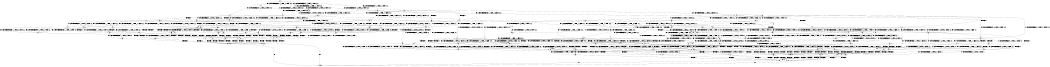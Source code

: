 digraph BCG {
size = "7, 10.5";
center = TRUE;
node [shape = circle];
0 [peripheries = 2];
0 -> 1 [label = "EX !0 !ATOMIC_EXCH_BRANCH (1, +0, TRUE, +0, 1, TRUE) !:0:1:2:"];
0 -> 2 [label = "EX !1 !ATOMIC_EXCH_BRANCH (1, +1, TRUE, +0, 3, TRUE) !:0:1:2:"];
0 -> 3 [label = "EX !2 !ATOMIC_EXCH_BRANCH (1, +1, TRUE, +0, 2, TRUE) !:0:1:2:"];
0 -> 4 [label = "EX !0 !ATOMIC_EXCH_BRANCH (1, +0, TRUE, +0, 1, TRUE) !:0:1:2:"];
1 -> 5 [label = "EX !2 !ATOMIC_EXCH_BRANCH (1, +1, TRUE, +0, 2, TRUE) !:0:1:2:"];
2 -> 6 [label = "EX !0 !ATOMIC_EXCH_BRANCH (1, +0, TRUE, +0, 1, FALSE) !:0:1:2:"];
2 -> 7 [label = "TERMINATE !1"];
2 -> 8 [label = "EX !2 !ATOMIC_EXCH_BRANCH (1, +1, TRUE, +0, 2, FALSE) !:0:1:2:"];
2 -> 9 [label = "EX !0 !ATOMIC_EXCH_BRANCH (1, +0, TRUE, +0, 1, FALSE) !:0:1:2:"];
3 -> 10 [label = "EX !0 !ATOMIC_EXCH_BRANCH (1, +0, TRUE, +0, 1, FALSE) !:0:1:2:"];
3 -> 11 [label = "TERMINATE !2"];
3 -> 12 [label = "EX !1 !ATOMIC_EXCH_BRANCH (1, +1, TRUE, +0, 3, FALSE) !:0:1:2:"];
3 -> 13 [label = "EX !0 !ATOMIC_EXCH_BRANCH (1, +0, TRUE, +0, 1, FALSE) !:0:1:2:"];
4 -> 5 [label = "EX !2 !ATOMIC_EXCH_BRANCH (1, +1, TRUE, +0, 2, TRUE) !:0:1:2:"];
4 -> 14 [label = "EX !1 !ATOMIC_EXCH_BRANCH (1, +1, TRUE, +0, 3, TRUE) !:0:1:2:"];
4 -> 15 [label = "EX !2 !ATOMIC_EXCH_BRANCH (1, +1, TRUE, +0, 2, TRUE) !:0:1:2:"];
4 -> 4 [label = "EX !0 !ATOMIC_EXCH_BRANCH (1, +0, TRUE, +0, 1, TRUE) !:0:1:2:"];
5 -> 10 [label = "EX !0 !ATOMIC_EXCH_BRANCH (1, +0, TRUE, +0, 1, FALSE) !:0:1:2:"];
6 -> 16 [label = "EX !2 !ATOMIC_EXCH_BRANCH (1, +1, TRUE, +0, 2, TRUE) !:0:1:2:"];
7 -> 17 [label = "EX !0 !ATOMIC_EXCH_BRANCH (1, +0, TRUE, +0, 1, FALSE) !:0:2:"];
7 -> 18 [label = "EX !2 !ATOMIC_EXCH_BRANCH (1, +1, TRUE, +0, 2, FALSE) !:0:2:"];
7 -> 19 [label = "EX !0 !ATOMIC_EXCH_BRANCH (1, +0, TRUE, +0, 1, FALSE) !:0:2:"];
8 -> 20 [label = "EX !0 !ATOMIC_EXCH_BRANCH (1, +0, TRUE, +0, 1, FALSE) !:0:1:2:"];
8 -> 21 [label = "TERMINATE !1"];
8 -> 22 [label = "TERMINATE !2"];
8 -> 23 [label = "EX !0 !ATOMIC_EXCH_BRANCH (1, +0, TRUE, +0, 1, FALSE) !:0:1:2:"];
9 -> 16 [label = "EX !2 !ATOMIC_EXCH_BRANCH (1, +1, TRUE, +0, 2, TRUE) !:0:1:2:"];
9 -> 24 [label = "TERMINATE !1"];
9 -> 25 [label = "TERMINATE !0"];
9 -> 26 [label = "EX !2 !ATOMIC_EXCH_BRANCH (1, +1, TRUE, +0, 2, TRUE) !:0:1:2:"];
10 -> 16 [label = "EX !1 !ATOMIC_EXCH_BRANCH (1, +1, TRUE, +0, 3, TRUE) !:0:1:2:"];
11 -> 27 [label = "EX !0 !ATOMIC_EXCH_BRANCH (1, +0, TRUE, +0, 1, FALSE) !:0:1:"];
11 -> 28 [label = "EX !1 !ATOMIC_EXCH_BRANCH (1, +1, TRUE, +0, 3, FALSE) !:0:1:"];
11 -> 29 [label = "EX !0 !ATOMIC_EXCH_BRANCH (1, +0, TRUE, +0, 1, FALSE) !:0:1:"];
12 -> 30 [label = "EX !1 !ATOMIC_EXCH_BRANCH (1, +0, TRUE, +1, 1, TRUE) !:0:1:2:"];
12 -> 31 [label = "TERMINATE !2"];
12 -> 32 [label = "EX !0 !ATOMIC_EXCH_BRANCH (1, +0, TRUE, +0, 1, FALSE) !:0:1:2:"];
12 -> 33 [label = "EX !1 !ATOMIC_EXCH_BRANCH (1, +0, TRUE, +1, 1, TRUE) !:0:1:2:"];
13 -> 16 [label = "EX !1 !ATOMIC_EXCH_BRANCH (1, +1, TRUE, +0, 3, TRUE) !:0:1:2:"];
13 -> 34 [label = "TERMINATE !2"];
13 -> 35 [label = "TERMINATE !0"];
13 -> 26 [label = "EX !1 !ATOMIC_EXCH_BRANCH (1, +1, TRUE, +0, 3, TRUE) !:0:1:2:"];
14 -> 6 [label = "EX !0 !ATOMIC_EXCH_BRANCH (1, +0, TRUE, +0, 1, FALSE) !:0:1:2:"];
14 -> 36 [label = "TERMINATE !1"];
14 -> 37 [label = "EX !2 !ATOMIC_EXCH_BRANCH (1, +1, TRUE, +0, 2, FALSE) !:0:1:2:"];
14 -> 9 [label = "EX !0 !ATOMIC_EXCH_BRANCH (1, +0, TRUE, +0, 1, FALSE) !:0:1:2:"];
15 -> 10 [label = "EX !0 !ATOMIC_EXCH_BRANCH (1, +0, TRUE, +0, 1, FALSE) !:0:1:2:"];
15 -> 38 [label = "TERMINATE !2"];
15 -> 39 [label = "EX !1 !ATOMIC_EXCH_BRANCH (1, +1, TRUE, +0, 3, FALSE) !:0:1:2:"];
15 -> 13 [label = "EX !0 !ATOMIC_EXCH_BRANCH (1, +0, TRUE, +0, 1, FALSE) !:0:1:2:"];
16 -> 40 [label = "TERMINATE !0"];
17 -> 41 [label = "EX !2 !ATOMIC_EXCH_BRANCH (1, +1, TRUE, +0, 2, TRUE) !:0:2:"];
18 -> 42 [label = "EX !0 !ATOMIC_EXCH_BRANCH (1, +0, TRUE, +0, 1, FALSE) !:0:2:"];
18 -> 43 [label = "TERMINATE !2"];
18 -> 44 [label = "EX !0 !ATOMIC_EXCH_BRANCH (1, +0, TRUE, +0, 1, FALSE) !:0:2:"];
19 -> 41 [label = "EX !2 !ATOMIC_EXCH_BRANCH (1, +1, TRUE, +0, 2, TRUE) !:0:2:"];
19 -> 45 [label = "TERMINATE !0"];
19 -> 46 [label = "EX !2 !ATOMIC_EXCH_BRANCH (1, +1, TRUE, +0, 2, TRUE) !:0:2:"];
20 -> 47 [label = "TERMINATE !0"];
21 -> 42 [label = "EX !0 !ATOMIC_EXCH_BRANCH (1, +0, TRUE, +0, 1, FALSE) !:0:2:"];
21 -> 43 [label = "TERMINATE !2"];
21 -> 44 [label = "EX !0 !ATOMIC_EXCH_BRANCH (1, +0, TRUE, +0, 1, FALSE) !:0:2:"];
22 -> 48 [label = "EX !0 !ATOMIC_EXCH_BRANCH (1, +0, TRUE, +0, 1, FALSE) !:0:1:"];
22 -> 43 [label = "TERMINATE !1"];
22 -> 49 [label = "EX !0 !ATOMIC_EXCH_BRANCH (1, +0, TRUE, +0, 1, FALSE) !:0:1:"];
23 -> 47 [label = "TERMINATE !0"];
23 -> 50 [label = "TERMINATE !1"];
23 -> 51 [label = "TERMINATE !2"];
23 -> 52 [label = "TERMINATE !0"];
24 -> 41 [label = "EX !2 !ATOMIC_EXCH_BRANCH (1, +1, TRUE, +0, 2, TRUE) !:0:2:"];
24 -> 45 [label = "TERMINATE !0"];
24 -> 46 [label = "EX !2 !ATOMIC_EXCH_BRANCH (1, +1, TRUE, +0, 2, TRUE) !:0:2:"];
25 -> 53 [label = "EX !2 !ATOMIC_EXCH_BRANCH (1, +1, TRUE, +0, 2, TRUE) !:1:2:"];
25 -> 45 [label = "TERMINATE !1"];
25 -> 54 [label = "EX !2 !ATOMIC_EXCH_BRANCH (1, +1, TRUE, +0, 2, TRUE) !:1:2:"];
26 -> 40 [label = "TERMINATE !0"];
26 -> 55 [label = "TERMINATE !1"];
26 -> 56 [label = "TERMINATE !2"];
26 -> 57 [label = "TERMINATE !0"];
27 -> 58 [label = "EX !1 !ATOMIC_EXCH_BRANCH (1, +1, TRUE, +0, 3, TRUE) !:0:1:"];
28 -> 59 [label = "EX !1 !ATOMIC_EXCH_BRANCH (1, +0, TRUE, +1, 1, TRUE) !:0:1:"];
28 -> 60 [label = "EX !0 !ATOMIC_EXCH_BRANCH (1, +0, TRUE, +0, 1, FALSE) !:0:1:"];
28 -> 61 [label = "EX !1 !ATOMIC_EXCH_BRANCH (1, +0, TRUE, +1, 1, TRUE) !:0:1:"];
29 -> 58 [label = "EX !1 !ATOMIC_EXCH_BRANCH (1, +1, TRUE, +0, 3, TRUE) !:0:1:"];
29 -> 62 [label = "TERMINATE !0"];
29 -> 63 [label = "EX !1 !ATOMIC_EXCH_BRANCH (1, +1, TRUE, +0, 3, TRUE) !:0:1:"];
30 -> 64 [label = "EX !1 !ATOMIC_EXCH_BRANCH (1, +1, TRUE, +0, 3, TRUE) !:0:1:2:"];
31 -> 59 [label = "EX !1 !ATOMIC_EXCH_BRANCH (1, +0, TRUE, +1, 1, TRUE) !:0:1:"];
31 -> 60 [label = "EX !0 !ATOMIC_EXCH_BRANCH (1, +0, TRUE, +0, 1, FALSE) !:0:1:"];
31 -> 61 [label = "EX !1 !ATOMIC_EXCH_BRANCH (1, +0, TRUE, +1, 1, TRUE) !:0:1:"];
32 -> 65 [label = "EX !1 !ATOMIC_EXCH_BRANCH (1, +0, TRUE, +1, 1, FALSE) !:0:1:2:"];
32 -> 66 [label = "TERMINATE !2"];
32 -> 67 [label = "TERMINATE !0"];
32 -> 68 [label = "EX !1 !ATOMIC_EXCH_BRANCH (1, +0, TRUE, +1, 1, FALSE) !:0:1:2:"];
33 -> 64 [label = "EX !1 !ATOMIC_EXCH_BRANCH (1, +1, TRUE, +0, 3, TRUE) !:0:1:2:"];
33 -> 69 [label = "TERMINATE !2"];
33 -> 70 [label = "EX !0 !ATOMIC_EXCH_BRANCH (1, +0, TRUE, +0, 1, TRUE) !:0:1:2:"];
33 -> 71 [label = "EX !1 !ATOMIC_EXCH_BRANCH (1, +1, TRUE, +0, 3, TRUE) !:0:1:2:"];
34 -> 58 [label = "EX !1 !ATOMIC_EXCH_BRANCH (1, +1, TRUE, +0, 3, TRUE) !:0:1:"];
34 -> 62 [label = "TERMINATE !0"];
34 -> 63 [label = "EX !1 !ATOMIC_EXCH_BRANCH (1, +1, TRUE, +0, 3, TRUE) !:0:1:"];
35 -> 53 [label = "EX !1 !ATOMIC_EXCH_BRANCH (1, +1, TRUE, +0, 3, TRUE) !:1:2:"];
35 -> 62 [label = "TERMINATE !2"];
35 -> 54 [label = "EX !1 !ATOMIC_EXCH_BRANCH (1, +1, TRUE, +0, 3, TRUE) !:1:2:"];
36 -> 17 [label = "EX !0 !ATOMIC_EXCH_BRANCH (1, +0, TRUE, +0, 1, FALSE) !:0:2:"];
36 -> 72 [label = "EX !2 !ATOMIC_EXCH_BRANCH (1, +1, TRUE, +0, 2, FALSE) !:0:2:"];
36 -> 19 [label = "EX !0 !ATOMIC_EXCH_BRANCH (1, +0, TRUE, +0, 1, FALSE) !:0:2:"];
37 -> 20 [label = "EX !0 !ATOMIC_EXCH_BRANCH (1, +0, TRUE, +0, 1, FALSE) !:0:1:2:"];
37 -> 73 [label = "TERMINATE !1"];
37 -> 74 [label = "TERMINATE !2"];
37 -> 23 [label = "EX !0 !ATOMIC_EXCH_BRANCH (1, +0, TRUE, +0, 1, FALSE) !:0:1:2:"];
38 -> 27 [label = "EX !0 !ATOMIC_EXCH_BRANCH (1, +0, TRUE, +0, 1, FALSE) !:0:1:"];
38 -> 75 [label = "EX !1 !ATOMIC_EXCH_BRANCH (1, +1, TRUE, +0, 3, FALSE) !:0:1:"];
38 -> 29 [label = "EX !0 !ATOMIC_EXCH_BRANCH (1, +0, TRUE, +0, 1, FALSE) !:0:1:"];
39 -> 76 [label = "EX !0 !ATOMIC_EXCH_BRANCH (1, +0, TRUE, +0, 1, FALSE) !:0:1:2:"];
39 -> 77 [label = "TERMINATE !2"];
39 -> 78 [label = "EX !1 !ATOMIC_EXCH_BRANCH (1, +0, TRUE, +1, 1, TRUE) !:0:1:2:"];
39 -> 32 [label = "EX !0 !ATOMIC_EXCH_BRANCH (1, +0, TRUE, +0, 1, FALSE) !:0:1:2:"];
40 -> 79 [label = "TERMINATE !2"];
41 -> 80 [label = "TERMINATE !0"];
42 -> 81 [label = "TERMINATE !0"];
43 -> 82 [label = "EX !0 !ATOMIC_EXCH_BRANCH (1, +0, TRUE, +0, 1, FALSE) !:0:"];
43 -> 83 [label = "EX !0 !ATOMIC_EXCH_BRANCH (1, +0, TRUE, +0, 1, FALSE) !:0:"];
44 -> 81 [label = "TERMINATE !0"];
44 -> 84 [label = "TERMINATE !2"];
44 -> 85 [label = "TERMINATE !0"];
45 -> 86 [label = "EX !2 !ATOMIC_EXCH_BRANCH (1, +1, TRUE, +0, 2, TRUE) !:2:"];
45 -> 87 [label = "EX !2 !ATOMIC_EXCH_BRANCH (1, +1, TRUE, +0, 2, TRUE) !:2:"];
46 -> 80 [label = "TERMINATE !0"];
46 -> 88 [label = "TERMINATE !2"];
46 -> 89 [label = "TERMINATE !0"];
47 -> 90 [label = "TERMINATE !2"];
48 -> 90 [label = "TERMINATE !0"];
49 -> 90 [label = "TERMINATE !0"];
49 -> 84 [label = "TERMINATE !1"];
49 -> 91 [label = "TERMINATE !0"];
50 -> 81 [label = "TERMINATE !0"];
50 -> 84 [label = "TERMINATE !2"];
50 -> 85 [label = "TERMINATE !0"];
51 -> 90 [label = "TERMINATE !0"];
51 -> 84 [label = "TERMINATE !1"];
51 -> 91 [label = "TERMINATE !0"];
52 -> 90 [label = "TERMINATE !2"];
52 -> 85 [label = "TERMINATE !1"];
52 -> 91 [label = "TERMINATE !2"];
53 -> 79 [label = "TERMINATE !2"];
54 -> 79 [label = "TERMINATE !2"];
54 -> 89 [label = "TERMINATE !1"];
54 -> 92 [label = "TERMINATE !2"];
55 -> 80 [label = "TERMINATE !0"];
55 -> 88 [label = "TERMINATE !2"];
55 -> 89 [label = "TERMINATE !0"];
56 -> 79 [label = "TERMINATE !0"];
56 -> 88 [label = "TERMINATE !1"];
56 -> 92 [label = "TERMINATE !0"];
57 -> 79 [label = "TERMINATE !2"];
57 -> 89 [label = "TERMINATE !1"];
57 -> 92 [label = "TERMINATE !2"];
58 -> 79 [label = "TERMINATE !0"];
59 -> 93 [label = "EX !1 !ATOMIC_EXCH_BRANCH (1, +1, TRUE, +0, 3, TRUE) !:0:1:"];
60 -> 94 [label = "EX !1 !ATOMIC_EXCH_BRANCH (1, +0, TRUE, +1, 1, FALSE) !:0:1:"];
60 -> 95 [label = "TERMINATE !0"];
60 -> 96 [label = "EX !1 !ATOMIC_EXCH_BRANCH (1, +0, TRUE, +1, 1, FALSE) !:0:1:"];
61 -> 93 [label = "EX !1 !ATOMIC_EXCH_BRANCH (1, +1, TRUE, +0, 3, TRUE) !:0:1:"];
61 -> 97 [label = "EX !0 !ATOMIC_EXCH_BRANCH (1, +0, TRUE, +0, 1, TRUE) !:0:1:"];
61 -> 98 [label = "EX !1 !ATOMIC_EXCH_BRANCH (1, +1, TRUE, +0, 3, TRUE) !:0:1:"];
62 -> 99 [label = "EX !1 !ATOMIC_EXCH_BRANCH (1, +1, TRUE, +0, 3, TRUE) !:1:"];
62 -> 100 [label = "EX !1 !ATOMIC_EXCH_BRANCH (1, +1, TRUE, +0, 3, TRUE) !:1:"];
63 -> 79 [label = "TERMINATE !0"];
63 -> 88 [label = "TERMINATE !1"];
63 -> 92 [label = "TERMINATE !0"];
64 -> 20 [label = "EX !0 !ATOMIC_EXCH_BRANCH (1, +0, TRUE, +0, 1, FALSE) !:0:1:2:"];
65 -> 47 [label = "TERMINATE !0"];
66 -> 94 [label = "EX !1 !ATOMIC_EXCH_BRANCH (1, +0, TRUE, +1, 1, FALSE) !:0:1:"];
66 -> 95 [label = "TERMINATE !0"];
66 -> 96 [label = "EX !1 !ATOMIC_EXCH_BRANCH (1, +0, TRUE, +1, 1, FALSE) !:0:1:"];
67 -> 101 [label = "EX !1 !ATOMIC_EXCH_BRANCH (1, +0, TRUE, +1, 1, FALSE) !:1:2:"];
67 -> 95 [label = "TERMINATE !2"];
67 -> 102 [label = "EX !1 !ATOMIC_EXCH_BRANCH (1, +0, TRUE, +1, 1, FALSE) !:1:2:"];
68 -> 47 [label = "TERMINATE !0"];
68 -> 50 [label = "TERMINATE !1"];
68 -> 51 [label = "TERMINATE !2"];
68 -> 52 [label = "TERMINATE !0"];
69 -> 93 [label = "EX !1 !ATOMIC_EXCH_BRANCH (1, +1, TRUE, +0, 3, TRUE) !:0:1:"];
69 -> 97 [label = "EX !0 !ATOMIC_EXCH_BRANCH (1, +0, TRUE, +0, 1, TRUE) !:0:1:"];
69 -> 98 [label = "EX !1 !ATOMIC_EXCH_BRANCH (1, +1, TRUE, +0, 3, TRUE) !:0:1:"];
70 -> 103 [label = "EX !1 !ATOMIC_EXCH_BRANCH (1, +1, TRUE, +0, 3, TRUE) !:0:1:2:"];
70 -> 104 [label = "TERMINATE !2"];
70 -> 105 [label = "EX !1 !ATOMIC_EXCH_BRANCH (1, +1, TRUE, +0, 3, TRUE) !:0:1:2:"];
70 -> 70 [label = "EX !0 !ATOMIC_EXCH_BRANCH (1, +0, TRUE, +0, 1, TRUE) !:0:1:2:"];
71 -> 20 [label = "EX !0 !ATOMIC_EXCH_BRANCH (1, +0, TRUE, +0, 1, FALSE) !:0:1:2:"];
71 -> 21 [label = "TERMINATE !1"];
71 -> 22 [label = "TERMINATE !2"];
71 -> 23 [label = "EX !0 !ATOMIC_EXCH_BRANCH (1, +0, TRUE, +0, 1, FALSE) !:0:1:2:"];
72 -> 42 [label = "EX !0 !ATOMIC_EXCH_BRANCH (1, +0, TRUE, +0, 1, FALSE) !:0:2:"];
72 -> 106 [label = "TERMINATE !2"];
72 -> 44 [label = "EX !0 !ATOMIC_EXCH_BRANCH (1, +0, TRUE, +0, 1, FALSE) !:0:2:"];
73 -> 42 [label = "EX !0 !ATOMIC_EXCH_BRANCH (1, +0, TRUE, +0, 1, FALSE) !:0:2:"];
73 -> 106 [label = "TERMINATE !2"];
73 -> 44 [label = "EX !0 !ATOMIC_EXCH_BRANCH (1, +0, TRUE, +0, 1, FALSE) !:0:2:"];
74 -> 48 [label = "EX !0 !ATOMIC_EXCH_BRANCH (1, +0, TRUE, +0, 1, FALSE) !:0:1:"];
74 -> 106 [label = "TERMINATE !1"];
74 -> 49 [label = "EX !0 !ATOMIC_EXCH_BRANCH (1, +0, TRUE, +0, 1, FALSE) !:0:1:"];
75 -> 107 [label = "EX !0 !ATOMIC_EXCH_BRANCH (1, +0, TRUE, +0, 1, FALSE) !:0:1:"];
75 -> 108 [label = "EX !1 !ATOMIC_EXCH_BRANCH (1, +0, TRUE, +1, 1, TRUE) !:0:1:"];
75 -> 60 [label = "EX !0 !ATOMIC_EXCH_BRANCH (1, +0, TRUE, +0, 1, FALSE) !:0:1:"];
76 -> 65 [label = "EX !1 !ATOMIC_EXCH_BRANCH (1, +0, TRUE, +1, 1, FALSE) !:0:1:2:"];
77 -> 107 [label = "EX !0 !ATOMIC_EXCH_BRANCH (1, +0, TRUE, +0, 1, FALSE) !:0:1:"];
77 -> 108 [label = "EX !1 !ATOMIC_EXCH_BRANCH (1, +0, TRUE, +1, 1, TRUE) !:0:1:"];
77 -> 60 [label = "EX !0 !ATOMIC_EXCH_BRANCH (1, +0, TRUE, +0, 1, FALSE) !:0:1:"];
78 -> 109 [label = "EX !0 !ATOMIC_EXCH_BRANCH (1, +0, TRUE, +0, 1, TRUE) !:0:1:2:"];
78 -> 104 [label = "TERMINATE !2"];
78 -> 105 [label = "EX !1 !ATOMIC_EXCH_BRANCH (1, +1, TRUE, +0, 3, TRUE) !:0:1:2:"];
78 -> 70 [label = "EX !0 !ATOMIC_EXCH_BRANCH (1, +0, TRUE, +0, 1, TRUE) !:0:1:2:"];
79 -> 110 [label = "TERMINATE !1"];
80 -> 110 [label = "TERMINATE !2"];
81 -> 111 [label = "TERMINATE !2"];
82 -> 111 [label = "TERMINATE !0"];
83 -> 111 [label = "TERMINATE !0"];
83 -> 112 [label = "TERMINATE !0"];
84 -> 111 [label = "TERMINATE !0"];
84 -> 112 [label = "TERMINATE !0"];
85 -> 111 [label = "TERMINATE !2"];
85 -> 112 [label = "TERMINATE !2"];
86 -> 110 [label = "TERMINATE !2"];
87 -> 110 [label = "TERMINATE !2"];
87 -> 113 [label = "TERMINATE !2"];
88 -> 110 [label = "TERMINATE !0"];
88 -> 113 [label = "TERMINATE !0"];
89 -> 110 [label = "TERMINATE !2"];
89 -> 113 [label = "TERMINATE !2"];
90 -> 111 [label = "TERMINATE !1"];
91 -> 111 [label = "TERMINATE !1"];
91 -> 112 [label = "TERMINATE !1"];
92 -> 110 [label = "TERMINATE !1"];
92 -> 113 [label = "TERMINATE !1"];
93 -> 48 [label = "EX !0 !ATOMIC_EXCH_BRANCH (1, +0, TRUE, +0, 1, FALSE) !:0:1:"];
94 -> 90 [label = "TERMINATE !0"];
95 -> 114 [label = "EX !1 !ATOMIC_EXCH_BRANCH (1, +0, TRUE, +1, 1, FALSE) !:1:"];
95 -> 115 [label = "EX !1 !ATOMIC_EXCH_BRANCH (1, +0, TRUE, +1, 1, FALSE) !:1:"];
96 -> 90 [label = "TERMINATE !0"];
96 -> 84 [label = "TERMINATE !1"];
96 -> 91 [label = "TERMINATE !0"];
97 -> 116 [label = "EX !1 !ATOMIC_EXCH_BRANCH (1, +1, TRUE, +0, 3, TRUE) !:0:1:"];
97 -> 117 [label = "EX !1 !ATOMIC_EXCH_BRANCH (1, +1, TRUE, +0, 3, TRUE) !:0:1:"];
97 -> 97 [label = "EX !0 !ATOMIC_EXCH_BRANCH (1, +0, TRUE, +0, 1, TRUE) !:0:1:"];
98 -> 48 [label = "EX !0 !ATOMIC_EXCH_BRANCH (1, +0, TRUE, +0, 1, FALSE) !:0:1:"];
98 -> 43 [label = "TERMINATE !1"];
98 -> 49 [label = "EX !0 !ATOMIC_EXCH_BRANCH (1, +0, TRUE, +0, 1, FALSE) !:0:1:"];
99 -> 110 [label = "TERMINATE !1"];
100 -> 110 [label = "TERMINATE !1"];
100 -> 113 [label = "TERMINATE !1"];
101 -> 90 [label = "TERMINATE !2"];
102 -> 90 [label = "TERMINATE !2"];
102 -> 85 [label = "TERMINATE !1"];
102 -> 91 [label = "TERMINATE !2"];
103 -> 20 [label = "EX !0 !ATOMIC_EXCH_BRANCH (1, +0, TRUE, +0, 1, FALSE) !:0:1:2:"];
104 -> 118 [label = "EX !0 !ATOMIC_EXCH_BRANCH (1, +0, TRUE, +0, 1, TRUE) !:0:1:"];
104 -> 117 [label = "EX !1 !ATOMIC_EXCH_BRANCH (1, +1, TRUE, +0, 3, TRUE) !:0:1:"];
104 -> 97 [label = "EX !0 !ATOMIC_EXCH_BRANCH (1, +0, TRUE, +0, 1, TRUE) !:0:1:"];
105 -> 20 [label = "EX !0 !ATOMIC_EXCH_BRANCH (1, +0, TRUE, +0, 1, FALSE) !:0:1:2:"];
105 -> 73 [label = "TERMINATE !1"];
105 -> 74 [label = "TERMINATE !2"];
105 -> 23 [label = "EX !0 !ATOMIC_EXCH_BRANCH (1, +0, TRUE, +0, 1, FALSE) !:0:1:2:"];
106 -> 82 [label = "EX !0 !ATOMIC_EXCH_BRANCH (1, +0, TRUE, +0, 1, FALSE) !:0:"];
106 -> 83 [label = "EX !0 !ATOMIC_EXCH_BRANCH (1, +0, TRUE, +0, 1, FALSE) !:0:"];
107 -> 94 [label = "EX !1 !ATOMIC_EXCH_BRANCH (1, +0, TRUE, +1, 1, FALSE) !:0:1:"];
108 -> 118 [label = "EX !0 !ATOMIC_EXCH_BRANCH (1, +0, TRUE, +0, 1, TRUE) !:0:1:"];
108 -> 117 [label = "EX !1 !ATOMIC_EXCH_BRANCH (1, +1, TRUE, +0, 3, TRUE) !:0:1:"];
108 -> 97 [label = "EX !0 !ATOMIC_EXCH_BRANCH (1, +0, TRUE, +0, 1, TRUE) !:0:1:"];
109 -> 103 [label = "EX !1 !ATOMIC_EXCH_BRANCH (1, +1, TRUE, +0, 3, TRUE) !:0:1:2:"];
110 -> 119 [label = "exit"];
111 -> 119 [label = "exit"];
112 -> 119 [label = "exit"];
113 -> 119 [label = "exit"];
114 -> 111 [label = "TERMINATE !1"];
115 -> 111 [label = "TERMINATE !1"];
115 -> 112 [label = "TERMINATE !1"];
116 -> 48 [label = "EX !0 !ATOMIC_EXCH_BRANCH (1, +0, TRUE, +0, 1, FALSE) !:0:1:"];
117 -> 48 [label = "EX !0 !ATOMIC_EXCH_BRANCH (1, +0, TRUE, +0, 1, FALSE) !:0:1:"];
117 -> 106 [label = "TERMINATE !1"];
117 -> 49 [label = "EX !0 !ATOMIC_EXCH_BRANCH (1, +0, TRUE, +0, 1, FALSE) !:0:1:"];
118 -> 116 [label = "EX !1 !ATOMIC_EXCH_BRANCH (1, +1, TRUE, +0, 3, TRUE) !:0:1:"];
}
